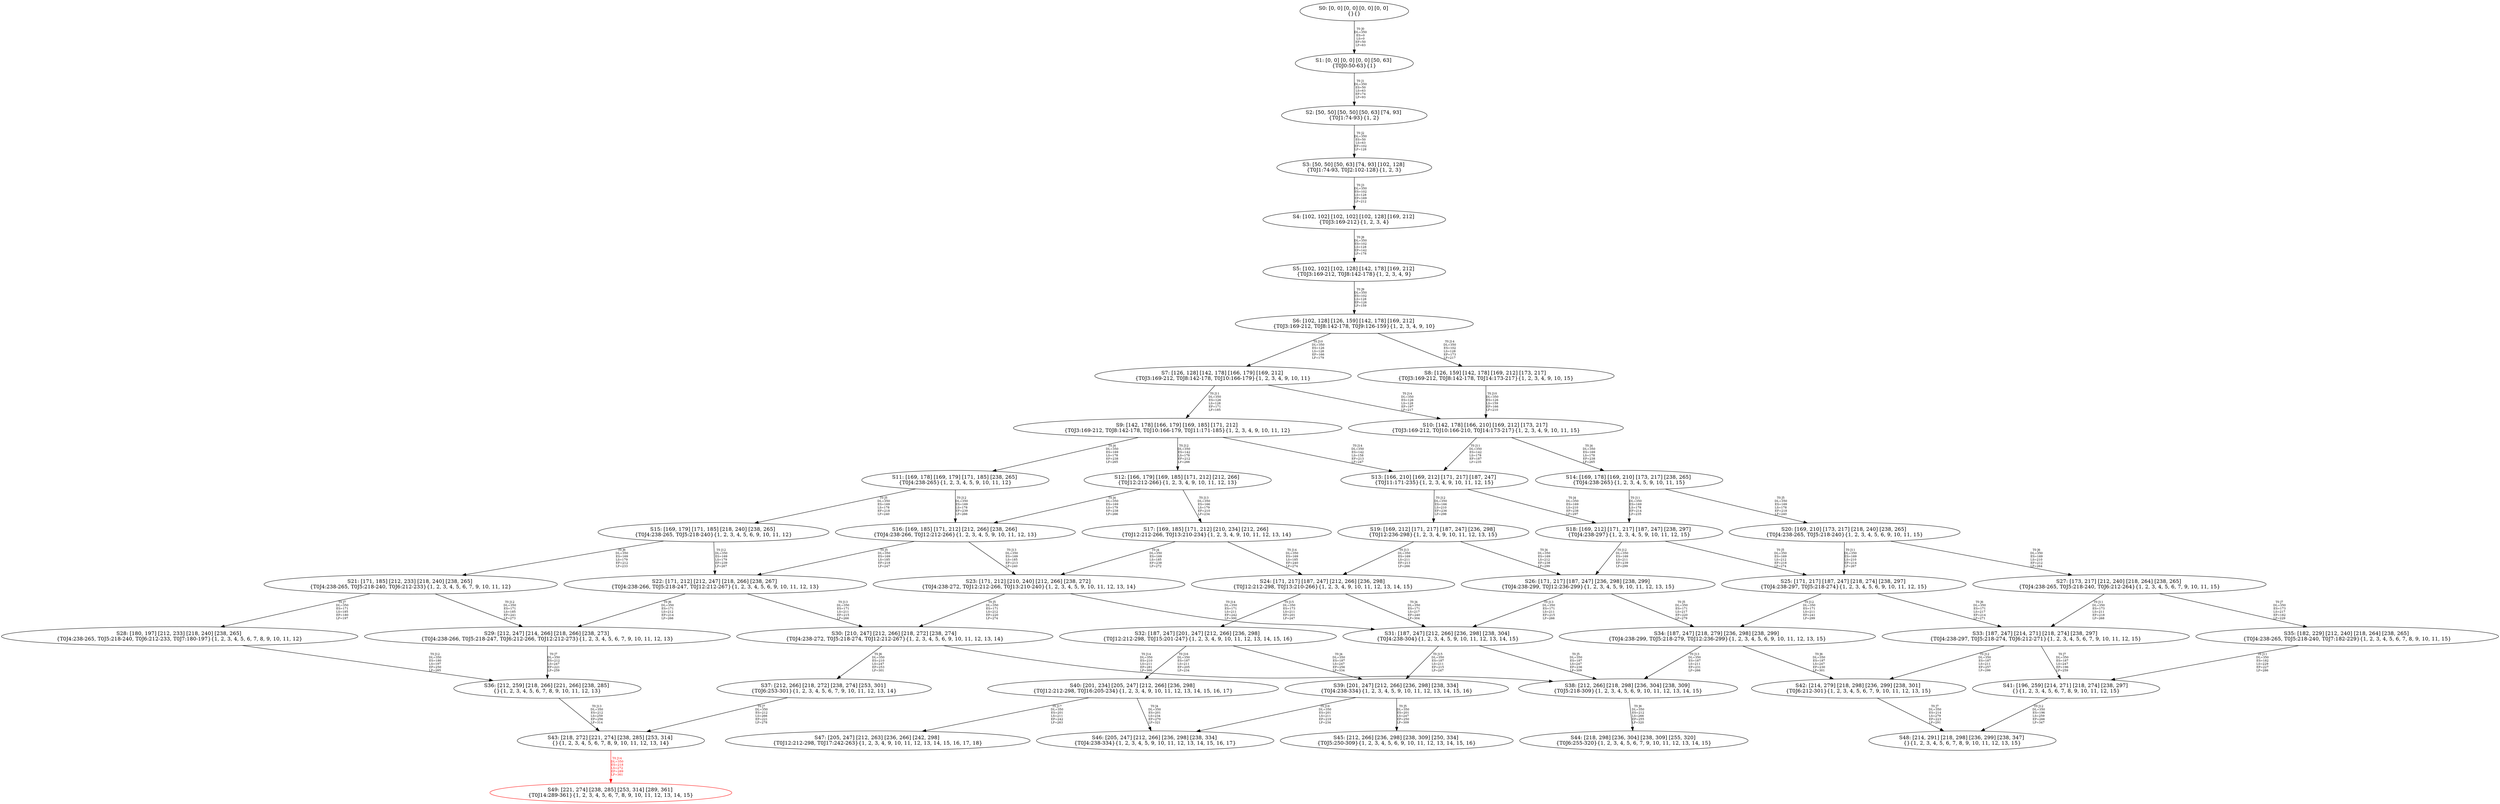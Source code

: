 digraph {
	S0[label="S0: [0, 0] [0, 0] [0, 0] [0, 0] \n{}{}"];
	S1[label="S1: [0, 0] [0, 0] [0, 0] [50, 63] \n{T0J0:50-63}{1}"];
	S2[label="S2: [50, 50] [50, 50] [50, 63] [74, 93] \n{T0J1:74-93}{1, 2}"];
	S3[label="S3: [50, 50] [50, 63] [74, 93] [102, 128] \n{T0J1:74-93, T0J2:102-128}{1, 2, 3}"];
	S4[label="S4: [102, 102] [102, 102] [102, 128] [169, 212] \n{T0J3:169-212}{1, 2, 3, 4}"];
	S5[label="S5: [102, 102] [102, 128] [142, 178] [169, 212] \n{T0J3:169-212, T0J8:142-178}{1, 2, 3, 4, 9}"];
	S6[label="S6: [102, 128] [126, 159] [142, 178] [169, 212] \n{T0J3:169-212, T0J8:142-178, T0J9:126-159}{1, 2, 3, 4, 9, 10}"];
	S7[label="S7: [126, 128] [142, 178] [166, 179] [169, 212] \n{T0J3:169-212, T0J8:142-178, T0J10:166-179}{1, 2, 3, 4, 9, 10, 11}"];
	S8[label="S8: [126, 159] [142, 178] [169, 212] [173, 217] \n{T0J3:169-212, T0J8:142-178, T0J14:173-217}{1, 2, 3, 4, 9, 10, 15}"];
	S9[label="S9: [142, 178] [166, 179] [169, 185] [171, 212] \n{T0J3:169-212, T0J8:142-178, T0J10:166-179, T0J11:171-185}{1, 2, 3, 4, 9, 10, 11, 12}"];
	S10[label="S10: [142, 178] [166, 210] [169, 212] [173, 217] \n{T0J3:169-212, T0J10:166-210, T0J14:173-217}{1, 2, 3, 4, 9, 10, 11, 15}"];
	S11[label="S11: [169, 178] [169, 179] [171, 185] [238, 265] \n{T0J4:238-265}{1, 2, 3, 4, 5, 9, 10, 11, 12}"];
	S12[label="S12: [166, 179] [169, 185] [171, 212] [212, 266] \n{T0J12:212-266}{1, 2, 3, 4, 9, 10, 11, 12, 13}"];
	S13[label="S13: [166, 210] [169, 212] [171, 217] [187, 247] \n{T0J11:171-235}{1, 2, 3, 4, 9, 10, 11, 12, 15}"];
	S14[label="S14: [169, 178] [169, 210] [173, 217] [238, 265] \n{T0J4:238-265}{1, 2, 3, 4, 5, 9, 10, 11, 15}"];
	S15[label="S15: [169, 179] [171, 185] [218, 240] [238, 265] \n{T0J4:238-265, T0J5:218-240}{1, 2, 3, 4, 5, 6, 9, 10, 11, 12}"];
	S16[label="S16: [169, 185] [171, 212] [212, 266] [238, 266] \n{T0J4:238-266, T0J12:212-266}{1, 2, 3, 4, 5, 9, 10, 11, 12, 13}"];
	S17[label="S17: [169, 185] [171, 212] [210, 234] [212, 266] \n{T0J12:212-266, T0J13:210-234}{1, 2, 3, 4, 9, 10, 11, 12, 13, 14}"];
	S18[label="S18: [169, 212] [171, 217] [187, 247] [238, 297] \n{T0J4:238-297}{1, 2, 3, 4, 5, 9, 10, 11, 12, 15}"];
	S19[label="S19: [169, 212] [171, 217] [187, 247] [236, 298] \n{T0J12:236-298}{1, 2, 3, 4, 9, 10, 11, 12, 13, 15}"];
	S20[label="S20: [169, 210] [173, 217] [218, 240] [238, 265] \n{T0J4:238-265, T0J5:218-240}{1, 2, 3, 4, 5, 6, 9, 10, 11, 15}"];
	S21[label="S21: [171, 185] [212, 233] [218, 240] [238, 265] \n{T0J4:238-265, T0J5:218-240, T0J6:212-233}{1, 2, 3, 4, 5, 6, 7, 9, 10, 11, 12}"];
	S22[label="S22: [171, 212] [212, 247] [218, 266] [238, 267] \n{T0J4:238-266, T0J5:218-247, T0J12:212-267}{1, 2, 3, 4, 5, 6, 9, 10, 11, 12, 13}"];
	S23[label="S23: [171, 212] [210, 240] [212, 266] [238, 272] \n{T0J4:238-272, T0J12:212-266, T0J13:210-240}{1, 2, 3, 4, 5, 9, 10, 11, 12, 13, 14}"];
	S24[label="S24: [171, 217] [187, 247] [212, 266] [236, 298] \n{T0J12:212-298, T0J13:210-266}{1, 2, 3, 4, 9, 10, 11, 12, 13, 14, 15}"];
	S25[label="S25: [171, 217] [187, 247] [218, 274] [238, 297] \n{T0J4:238-297, T0J5:218-274}{1, 2, 3, 4, 5, 6, 9, 10, 11, 12, 15}"];
	S26[label="S26: [171, 217] [187, 247] [236, 298] [238, 299] \n{T0J4:238-299, T0J12:236-299}{1, 2, 3, 4, 5, 9, 10, 11, 12, 13, 15}"];
	S27[label="S27: [173, 217] [212, 240] [218, 264] [238, 265] \n{T0J4:238-265, T0J5:218-240, T0J6:212-264}{1, 2, 3, 4, 5, 6, 7, 9, 10, 11, 15}"];
	S28[label="S28: [180, 197] [212, 233] [218, 240] [238, 265] \n{T0J4:238-265, T0J5:218-240, T0J6:212-233, T0J7:180-197}{1, 2, 3, 4, 5, 6, 7, 8, 9, 10, 11, 12}"];
	S29[label="S29: [212, 247] [214, 266] [218, 266] [238, 273] \n{T0J4:238-266, T0J5:218-247, T0J6:212-266, T0J12:212-273}{1, 2, 3, 4, 5, 6, 7, 9, 10, 11, 12, 13}"];
	S30[label="S30: [210, 247] [212, 266] [218, 272] [238, 274] \n{T0J4:238-272, T0J5:218-274, T0J12:212-267}{1, 2, 3, 4, 5, 6, 9, 10, 11, 12, 13, 14}"];
	S31[label="S31: [187, 247] [212, 266] [236, 298] [238, 304] \n{T0J4:238-304}{1, 2, 3, 4, 5, 9, 10, 11, 12, 13, 14, 15}"];
	S32[label="S32: [187, 247] [201, 247] [212, 266] [236, 298] \n{T0J12:212-298, T0J15:201-247}{1, 2, 3, 4, 9, 10, 11, 12, 13, 14, 15, 16}"];
	S33[label="S33: [187, 247] [214, 271] [218, 274] [238, 297] \n{T0J4:238-297, T0J5:218-274, T0J6:212-271}{1, 2, 3, 4, 5, 6, 7, 9, 10, 11, 12, 15}"];
	S34[label="S34: [187, 247] [218, 279] [236, 298] [238, 299] \n{T0J4:238-299, T0J5:218-279, T0J12:236-299}{1, 2, 3, 4, 5, 6, 9, 10, 11, 12, 13, 15}"];
	S35[label="S35: [182, 229] [212, 240] [218, 264] [238, 265] \n{T0J4:238-265, T0J5:218-240, T0J7:182-229}{1, 2, 3, 4, 5, 6, 7, 8, 9, 10, 11, 15}"];
	S36[label="S36: [212, 259] [218, 266] [221, 266] [238, 285] \n{}{1, 2, 3, 4, 5, 6, 7, 8, 9, 10, 11, 12, 13}"];
	S37[label="S37: [212, 266] [218, 272] [238, 274] [253, 301] \n{T0J6:253-301}{1, 2, 3, 4, 5, 6, 7, 9, 10, 11, 12, 13, 14}"];
	S38[label="S38: [212, 266] [218, 298] [236, 304] [238, 309] \n{T0J5:218-309}{1, 2, 3, 4, 5, 6, 9, 10, 11, 12, 13, 14, 15}"];
	S39[label="S39: [201, 247] [212, 266] [236, 298] [238, 334] \n{T0J4:238-334}{1, 2, 3, 4, 5, 9, 10, 11, 12, 13, 14, 15, 16}"];
	S40[label="S40: [201, 234] [205, 247] [212, 266] [236, 298] \n{T0J12:212-298, T0J16:205-234}{1, 2, 3, 4, 9, 10, 11, 12, 13, 14, 15, 16, 17}"];
	S41[label="S41: [196, 259] [214, 271] [218, 274] [238, 297] \n{}{1, 2, 3, 4, 5, 6, 7, 8, 9, 10, 11, 12, 15}"];
	S42[label="S42: [214, 279] [218, 298] [236, 299] [238, 301] \n{T0J6:212-301}{1, 2, 3, 4, 5, 6, 7, 9, 10, 11, 12, 13, 15}"];
	S43[label="S43: [218, 272] [221, 274] [238, 285] [253, 314] \n{}{1, 2, 3, 4, 5, 6, 7, 8, 9, 10, 11, 12, 13, 14}"];
	S44[label="S44: [218, 298] [236, 304] [238, 309] [255, 320] \n{T0J6:255-320}{1, 2, 3, 4, 5, 6, 7, 9, 10, 11, 12, 13, 14, 15}"];
	S45[label="S45: [212, 266] [236, 298] [238, 309] [250, 334] \n{T0J5:250-309}{1, 2, 3, 4, 5, 6, 9, 10, 11, 12, 13, 14, 15, 16}"];
	S46[label="S46: [205, 247] [212, 266] [236, 298] [238, 334] \n{T0J4:238-334}{1, 2, 3, 4, 5, 9, 10, 11, 12, 13, 14, 15, 16, 17}"];
	S47[label="S47: [205, 247] [212, 263] [236, 266] [242, 298] \n{T0J12:212-298, T0J17:242-263}{1, 2, 3, 4, 9, 10, 11, 12, 13, 14, 15, 16, 17, 18}"];
	S48[label="S48: [214, 291] [218, 298] [236, 299] [238, 347] \n{}{1, 2, 3, 4, 5, 6, 7, 8, 9, 10, 11, 12, 13, 15}"];
	S49[label="S49: [221, 274] [238, 285] [253, 314] [289, 361] \n{T0J14:289-361}{1, 2, 3, 4, 5, 6, 7, 8, 9, 10, 11, 12, 13, 14, 15}"];
	S0 -> S1[label="T0 J0\nDL=350\nES=0\nLS=0\nEF=50\nLF=63",fontsize=8];
	S1 -> S2[label="T0 J1\nDL=350\nES=50\nLS=63\nEF=74\nLF=93",fontsize=8];
	S2 -> S3[label="T0 J2\nDL=350\nES=50\nLS=63\nEF=102\nLF=128",fontsize=8];
	S3 -> S4[label="T0 J3\nDL=350\nES=102\nLS=128\nEF=169\nLF=212",fontsize=8];
	S4 -> S5[label="T0 J8\nDL=350\nES=102\nLS=128\nEF=142\nLF=178",fontsize=8];
	S5 -> S6[label="T0 J9\nDL=350\nES=102\nLS=128\nEF=126\nLF=159",fontsize=8];
	S6 -> S7[label="T0 J10\nDL=350\nES=126\nLS=128\nEF=166\nLF=179",fontsize=8];
	S6 -> S8[label="T0 J14\nDL=350\nES=102\nLS=128\nEF=173\nLF=217",fontsize=8];
	S7 -> S9[label="T0 J11\nDL=350\nES=126\nLS=128\nEF=171\nLF=185",fontsize=8];
	S7 -> S10[label="T0 J14\nDL=350\nES=126\nLS=128\nEF=197\nLF=217",fontsize=8];
	S8 -> S10[label="T0 J10\nDL=350\nES=126\nLS=159\nEF=166\nLF=210",fontsize=8];
	S9 -> S11[label="T0 J4\nDL=350\nES=169\nLS=178\nEF=238\nLF=265",fontsize=8];
	S9 -> S12[label="T0 J12\nDL=350\nES=142\nLS=178\nEF=212\nLF=266",fontsize=8];
	S9 -> S13[label="T0 J14\nDL=350\nES=142\nLS=158\nEF=213\nLF=247",fontsize=8];
	S10 -> S14[label="T0 J4\nDL=350\nES=169\nLS=178\nEF=238\nLF=265",fontsize=8];
	S10 -> S13[label="T0 J11\nDL=350\nES=142\nLS=178\nEF=187\nLF=235",fontsize=8];
	S11 -> S15[label="T0 J5\nDL=350\nES=169\nLS=178\nEF=218\nLF=240",fontsize=8];
	S11 -> S16[label="T0 J12\nDL=350\nES=169\nLS=178\nEF=239\nLF=266",fontsize=8];
	S12 -> S16[label="T0 J4\nDL=350\nES=169\nLS=179\nEF=238\nLF=266",fontsize=8];
	S12 -> S17[label="T0 J13\nDL=350\nES=166\nLS=179\nEF=210\nLF=234",fontsize=8];
	S13 -> S18[label="T0 J4\nDL=350\nES=169\nLS=210\nEF=238\nLF=297",fontsize=8];
	S13 -> S19[label="T0 J12\nDL=350\nES=166\nLS=210\nEF=236\nLF=298",fontsize=8];
	S14 -> S20[label="T0 J5\nDL=350\nES=169\nLS=178\nEF=218\nLF=240",fontsize=8];
	S14 -> S18[label="T0 J11\nDL=350\nES=169\nLS=178\nEF=214\nLF=235",fontsize=8];
	S15 -> S21[label="T0 J6\nDL=350\nES=169\nLS=179\nEF=212\nLF=233",fontsize=8];
	S15 -> S22[label="T0 J12\nDL=350\nES=169\nLS=179\nEF=239\nLF=267",fontsize=8];
	S16 -> S22[label="T0 J5\nDL=350\nES=169\nLS=185\nEF=218\nLF=247",fontsize=8];
	S16 -> S23[label="T0 J13\nDL=350\nES=169\nLS=185\nEF=213\nLF=240",fontsize=8];
	S17 -> S23[label="T0 J4\nDL=350\nES=169\nLS=185\nEF=238\nLF=272",fontsize=8];
	S17 -> S24[label="T0 J14\nDL=350\nES=169\nLS=185\nEF=240\nLF=274",fontsize=8];
	S18 -> S25[label="T0 J5\nDL=350\nES=169\nLS=212\nEF=218\nLF=274",fontsize=8];
	S18 -> S26[label="T0 J12\nDL=350\nES=169\nLS=211\nEF=239\nLF=299",fontsize=8];
	S19 -> S26[label="T0 J4\nDL=350\nES=169\nLS=212\nEF=238\nLF=299",fontsize=8];
	S19 -> S24[label="T0 J13\nDL=350\nES=169\nLS=211\nEF=213\nLF=266",fontsize=8];
	S20 -> S27[label="T0 J6\nDL=350\nES=169\nLS=210\nEF=212\nLF=264",fontsize=8];
	S20 -> S25[label="T0 J11\nDL=350\nES=169\nLS=210\nEF=214\nLF=267",fontsize=8];
	S21 -> S28[label="T0 J7\nDL=350\nES=171\nLS=185\nEF=180\nLF=197",fontsize=8];
	S21 -> S29[label="T0 J12\nDL=350\nES=171\nLS=185\nEF=241\nLF=273",fontsize=8];
	S22 -> S29[label="T0 J6\nDL=350\nES=171\nLS=212\nEF=214\nLF=266",fontsize=8];
	S22 -> S30[label="T0 J13\nDL=350\nES=171\nLS=211\nEF=215\nLF=266",fontsize=8];
	S23 -> S30[label="T0 J5\nDL=350\nES=171\nLS=212\nEF=220\nLF=274",fontsize=8];
	S23 -> S31[label="T0 J14\nDL=350\nES=171\nLS=211\nEF=242\nLF=300",fontsize=8];
	S24 -> S31[label="T0 J4\nDL=350\nES=171\nLS=217\nEF=240\nLF=304",fontsize=8];
	S24 -> S32[label="T0 J15\nDL=350\nES=173\nLS=211\nEF=201\nLF=247",fontsize=8];
	S25 -> S33[label="T0 J6\nDL=350\nES=171\nLS=217\nEF=214\nLF=271",fontsize=8];
	S25 -> S34[label="T0 J12\nDL=350\nES=171\nLS=211\nEF=241\nLF=299",fontsize=8];
	S26 -> S34[label="T0 J5\nDL=350\nES=171\nLS=217\nEF=220\nLF=279",fontsize=8];
	S26 -> S31[label="T0 J13\nDL=350\nES=171\nLS=211\nEF=215\nLF=266",fontsize=8];
	S27 -> S35[label="T0 J7\nDL=350\nES=173\nLS=217\nEF=182\nLF=229",fontsize=8];
	S27 -> S33[label="T0 J11\nDL=350\nES=173\nLS=211\nEF=218\nLF=268",fontsize=8];
	S28 -> S36[label="T0 J12\nDL=350\nES=180\nLS=197\nEF=250\nLF=285",fontsize=8];
	S29 -> S36[label="T0 J7\nDL=350\nES=212\nLS=247\nEF=221\nLF=259",fontsize=8];
	S30 -> S37[label="T0 J6\nDL=350\nES=210\nLS=247\nEF=253\nLF=301",fontsize=8];
	S30 -> S38[label="T0 J14\nDL=350\nES=210\nLS=211\nEF=281\nLF=300",fontsize=8];
	S31 -> S38[label="T0 J5\nDL=350\nES=187\nLS=247\nEF=236\nLF=309",fontsize=8];
	S31 -> S39[label="T0 J15\nDL=350\nES=187\nLS=211\nEF=215\nLF=247",fontsize=8];
	S32 -> S39[label="T0 J4\nDL=350\nES=187\nLS=247\nEF=256\nLF=334",fontsize=8];
	S32 -> S40[label="T0 J16\nDL=350\nES=187\nLS=211\nEF=205\nLF=234",fontsize=8];
	S33 -> S41[label="T0 J7\nDL=350\nES=187\nLS=247\nEF=196\nLF=259",fontsize=8];
	S33 -> S42[label="T0 J12\nDL=350\nES=187\nLS=211\nEF=257\nLF=299",fontsize=8];
	S34 -> S42[label="T0 J6\nDL=350\nES=187\nLS=247\nEF=230\nLF=301",fontsize=8];
	S34 -> S38[label="T0 J13\nDL=350\nES=187\nLS=211\nEF=231\nLF=266",fontsize=8];
	S35 -> S41[label="T0 J11\nDL=350\nES=182\nLS=229\nEF=227\nLF=286",fontsize=8];
	S36 -> S43[label="T0 J13\nDL=350\nES=212\nLS=259\nEF=256\nLF=314",fontsize=8];
	S37 -> S43[label="T0 J7\nDL=350\nES=212\nLS=266\nEF=221\nLF=278",fontsize=8];
	S38 -> S44[label="T0 J6\nDL=350\nES=212\nLS=266\nEF=255\nLF=320",fontsize=8];
	S39 -> S45[label="T0 J5\nDL=350\nES=201\nLS=247\nEF=250\nLF=309",fontsize=8];
	S39 -> S46[label="T0 J16\nDL=350\nES=201\nLS=211\nEF=219\nLF=234",fontsize=8];
	S40 -> S46[label="T0 J4\nDL=350\nES=201\nLS=234\nEF=270\nLF=321",fontsize=8];
	S40 -> S47[label="T0 J17\nDL=350\nES=201\nLS=211\nEF=242\nLF=263",fontsize=8];
	S41 -> S48[label="T0 J12\nDL=350\nES=196\nLS=259\nEF=266\nLF=347",fontsize=8];
	S42 -> S48[label="T0 J7\nDL=350\nES=214\nLS=279\nEF=223\nLF=291",fontsize=8];
	S43 -> S49[label="T0 J14\nDL=350\nES=218\nLS=272\nEF=289\nLF=361",color=Red,fontcolor=Red,fontsize=8];
S49[color=Red];
}
